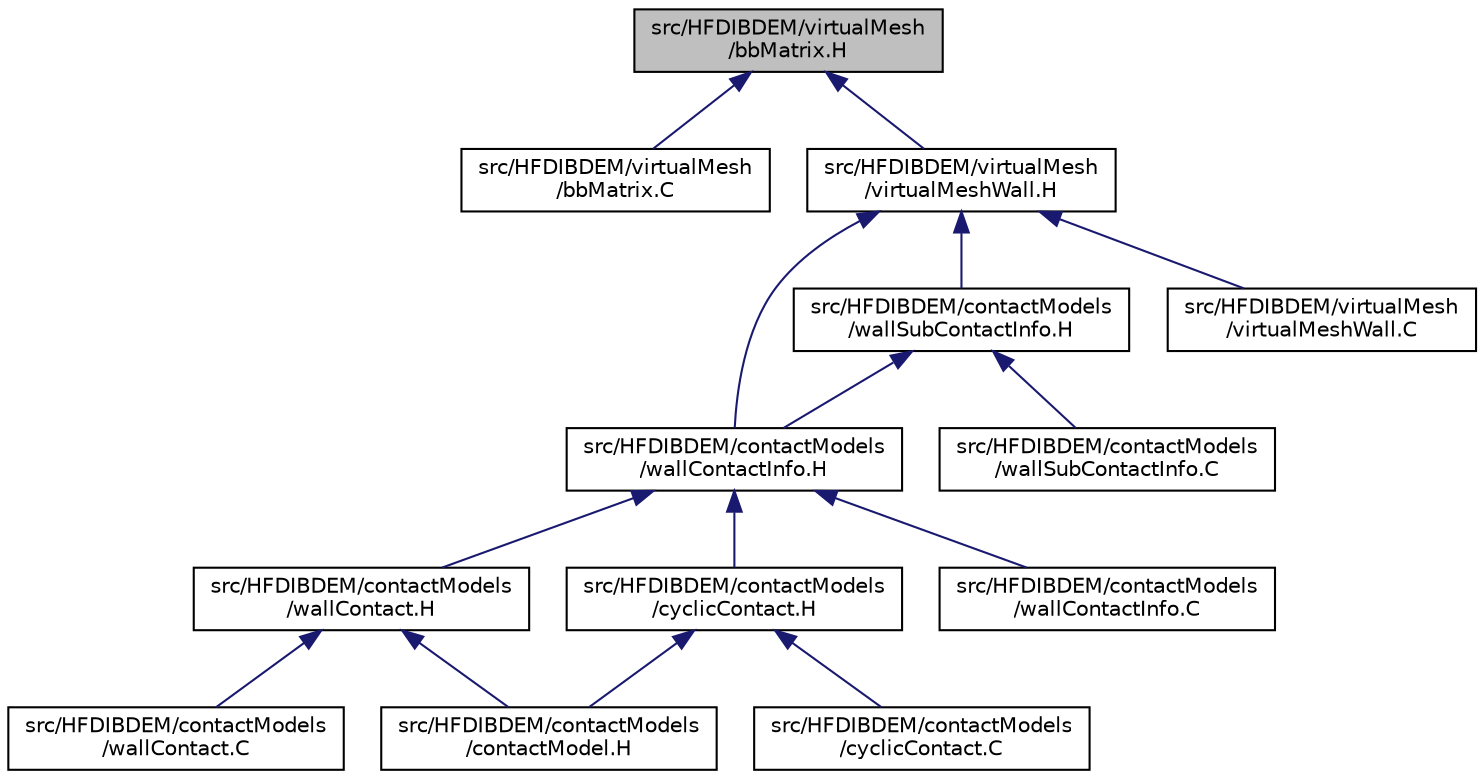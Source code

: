 digraph "src/HFDIBDEM/virtualMesh/bbMatrix.H"
{
 // LATEX_PDF_SIZE
  edge [fontname="Helvetica",fontsize="10",labelfontname="Helvetica",labelfontsize="10"];
  node [fontname="Helvetica",fontsize="10",shape=record];
  Node1 [label="src/HFDIBDEM/virtualMesh\l/bbMatrix.H",height=0.2,width=0.4,color="black", fillcolor="grey75", style="filled", fontcolor="black",tooltip=" "];
  Node1 -> Node2 [dir="back",color="midnightblue",fontsize="10",style="solid"];
  Node2 [label="src/HFDIBDEM/virtualMesh\l/bbMatrix.C",height=0.2,width=0.4,color="black", fillcolor="white", style="filled",URL="$virtualMesh_2bbMatrix_8C.html",tooltip=" "];
  Node1 -> Node3 [dir="back",color="midnightblue",fontsize="10",style="solid"];
  Node3 [label="src/HFDIBDEM/virtualMesh\l/virtualMeshWall.H",height=0.2,width=0.4,color="black", fillcolor="white", style="filled",URL="$virtualMesh_2virtualMeshWall_8H.html",tooltip=" "];
  Node3 -> Node4 [dir="back",color="midnightblue",fontsize="10",style="solid"];
  Node4 [label="src/HFDIBDEM/contactModels\l/wallContactInfo.H",height=0.2,width=0.4,color="black", fillcolor="white", style="filled",URL="$contactModels_2wallContactInfo_8H.html",tooltip=" "];
  Node4 -> Node5 [dir="back",color="midnightblue",fontsize="10",style="solid"];
  Node5 [label="src/HFDIBDEM/contactModels\l/wallContact.H",height=0.2,width=0.4,color="black", fillcolor="white", style="filled",URL="$contactModels_2wallContact_8H.html",tooltip=" "];
  Node5 -> Node6 [dir="back",color="midnightblue",fontsize="10",style="solid"];
  Node6 [label="src/HFDIBDEM/contactModels\l/contactModel.H",height=0.2,width=0.4,color="black", fillcolor="white", style="filled",URL="$contactModels_2contactModel_8H.html",tooltip=" "];
  Node5 -> Node7 [dir="back",color="midnightblue",fontsize="10",style="solid"];
  Node7 [label="src/HFDIBDEM/contactModels\l/wallContact.C",height=0.2,width=0.4,color="black", fillcolor="white", style="filled",URL="$contactModels_2wallContact_8C.html",tooltip=" "];
  Node4 -> Node8 [dir="back",color="midnightblue",fontsize="10",style="solid"];
  Node8 [label="src/HFDIBDEM/contactModels\l/cyclicContact.H",height=0.2,width=0.4,color="black", fillcolor="white", style="filled",URL="$contactModels_2cyclicContact_8H.html",tooltip=" "];
  Node8 -> Node6 [dir="back",color="midnightblue",fontsize="10",style="solid"];
  Node8 -> Node9 [dir="back",color="midnightblue",fontsize="10",style="solid"];
  Node9 [label="src/HFDIBDEM/contactModels\l/cyclicContact.C",height=0.2,width=0.4,color="black", fillcolor="white", style="filled",URL="$contactModels_2cyclicContact_8C.html",tooltip=" "];
  Node4 -> Node10 [dir="back",color="midnightblue",fontsize="10",style="solid"];
  Node10 [label="src/HFDIBDEM/contactModels\l/wallContactInfo.C",height=0.2,width=0.4,color="black", fillcolor="white", style="filled",URL="$contactModels_2wallContactInfo_8C.html",tooltip=" "];
  Node3 -> Node11 [dir="back",color="midnightblue",fontsize="10",style="solid"];
  Node11 [label="src/HFDIBDEM/contactModels\l/wallSubContactInfo.H",height=0.2,width=0.4,color="black", fillcolor="white", style="filled",URL="$contactModels_2wallSubContactInfo_8H.html",tooltip=" "];
  Node11 -> Node4 [dir="back",color="midnightblue",fontsize="10",style="solid"];
  Node11 -> Node12 [dir="back",color="midnightblue",fontsize="10",style="solid"];
  Node12 [label="src/HFDIBDEM/contactModels\l/wallSubContactInfo.C",height=0.2,width=0.4,color="black", fillcolor="white", style="filled",URL="$contactModels_2wallSubContactInfo_8C.html",tooltip=" "];
  Node3 -> Node13 [dir="back",color="midnightblue",fontsize="10",style="solid"];
  Node13 [label="src/HFDIBDEM/virtualMesh\l/virtualMeshWall.C",height=0.2,width=0.4,color="black", fillcolor="white", style="filled",URL="$virtualMesh_2virtualMeshWall_8C.html",tooltip=" "];
}
